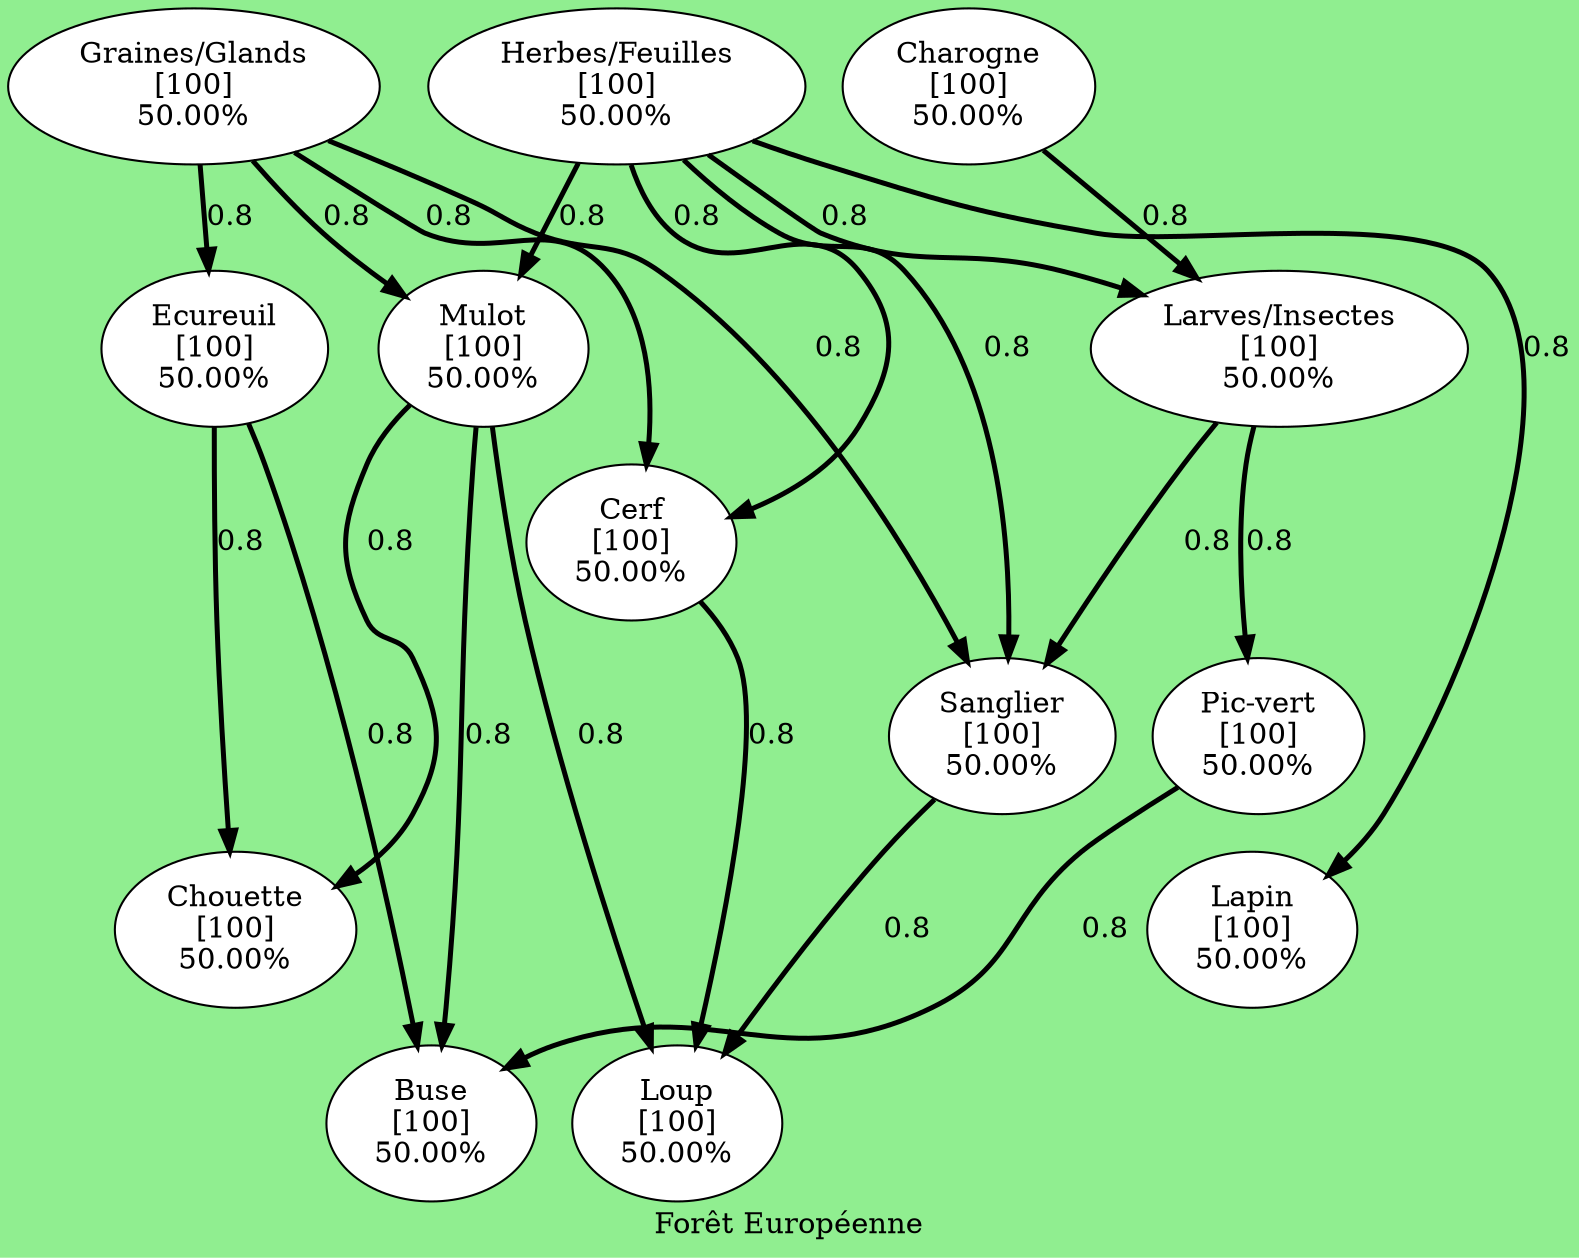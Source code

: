 digraph foret_europ {
    rankdir=TB;
    compound=true;
    newrank=true;

    label = "Forêt Européenne";
    bgcolor = "lightgreen";
    node [shape=ellipse, style=filled, fillcolor=white];

    "Ecureuil" [label="Ecureuil\n[100]\n50.00%"]
    "Graines/Glands" [label="Graines/Glands\n[100]\n50.00%"]
    "Mulot" [label="Mulot\n[100]\n50.00%"]
    "Cerf" [label="Cerf\n[100]\n50.00%"]
    "Sanglier" [label="Sanglier\n[100]\n50.00%"]
    "Larves/Insectes" [label="Larves/Insectes\n[100]\n50.00%"]
    "Herbes/Feuilles" [label="Herbes/Feuilles\n[100]\n50.00%"]
    "Lapin" [label="Lapin\n[100]\n50.00%"]
    "Charogne" [label="Charogne\n[100]\n50.00%"]
    "Pic-vert" [label="Pic-vert\n[100]\n50.00%"]
    "Chouette" [label="Chouette\n[100]\n50.00%"]
    "Buse" [label="Buse\n[100]\n50.00%"]
    "Loup" [label="Loup\n[100]\n50.00%"]

     "Graines/Glands"->"Ecureuil" [label="0.8", weight=0.8, penwidth=2.4]
     "Graines/Glands"->"Mulot" [label="0.8", weight=0.8, penwidth=2.4]
     "Graines/Glands"->"Cerf" [label="0.8", weight=0.8, penwidth=2.4]
     "Graines/Glands"->"Sanglier" [label="0.8", weight=0.8, penwidth=2.4]

     "Herbes/Feuilles"->"Larves/Insectes" [label="0.8", weight=0.8, penwidth=2.4]
     "Herbes/Feuilles"->"Lapin" [label="0.8", weight=0.8, penwidth=2.4]
     "Herbes/Feuilles"->"Mulot" [label="0.8", weight=0.8, penwidth=2.4]
     "Herbes/Feuilles"->"Cerf" [label="0.8", weight=0.8, penwidth=2.4]
     "Herbes/Feuilles"->"Sanglier" [label="0.8", weight=0.8, penwidth=2.4]

     "Charogne"->"Larves/Insectes" [label="0.8", weight=0.8, penwidth=2.4]

     "Larves/Insectes" -> "Pic-vert" [label="0.8", weight=0.8, penwidth=2.4]
     "Larves/Insectes"->"Sanglier" [label="0.8", weight=0.8, penwidth=2.4]

     "Ecureuil"->"Chouette" [label="0.8", weight=0.8, penwidth=2.4]
     "Ecureuil"->"Buse" [label="0.8", weight=0.8, penwidth=2.4]

    "Mulot"  ->"Chouette" [label="0.8", weight=0.8, penwidth=2.4]
    "Mulot"->"Buse" [label="0.8", weight=0.8, penwidth=2.4]
    "Mulot"->"Loup" [label="0.8", weight=0.8, penwidth=2.4]

     "Pic-vert" ->"Buse" [label="0.8", weight=0.8, penwidth=2.4]

     "Cerf" ->"Loup" [label="0.8", weight=0.8, penwidth=2.4]
     "Sanglier"->"Loup" [label="0.8", weight=0.8, penwidth=2.4]

 // Force la disposition
    {rank=same; "Graines/Glands"}
    {rank=same; "Herbes/Feuilles"}
    {rank=same; "Charogne"}
    {rank=same; "Larves/Insectes"}
    {rank=same; "Lapin"}
    {rank=same; "Ecureuil"}
    {rank=same; "Mulot"}
    {rank=same; "Pic-vert"}
    {rank=same; "Cerf"}
    {rank=same; "Sanglier"}
    {rank=same; "Chouette"}
    {rank=same; "Buse"}
    {rank=same; "Loup"}
}